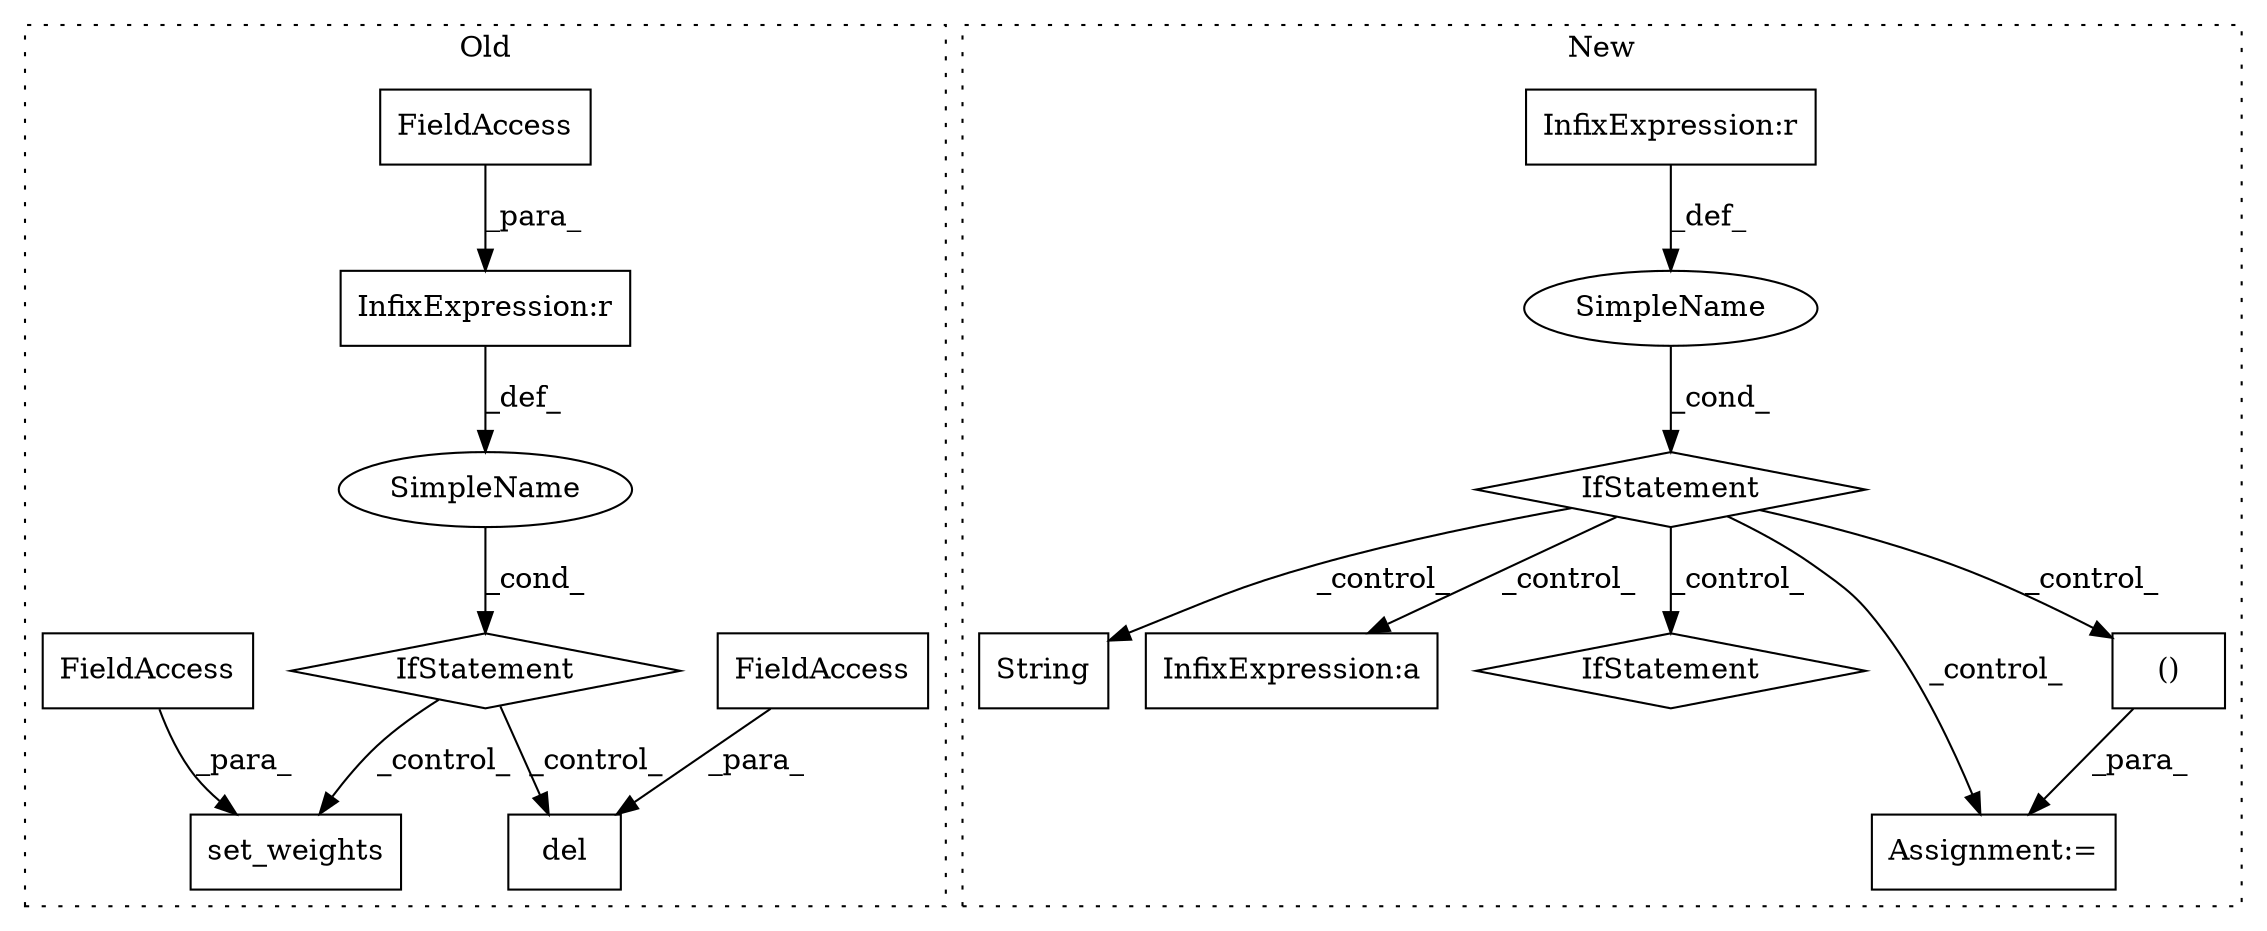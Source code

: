 digraph G {
subgraph cluster0 {
1 [label="set_weights" a="32" s="8470,8502" l="12,1" shape="box"];
7 [label="SimpleName" a="42" s="" l="" shape="ellipse"];
8 [label="del" a="32" s="8511,8535" l="4,1" shape="box"];
9 [label="FieldAccess" a="22" s="8482" l="20" shape="box"];
10 [label="FieldAccess" a="22" s="8515" l="20" shape="box"];
11 [label="IfStatement" a="25" s="8423,8455" l="4,2" shape="diamond"];
12 [label="InfixExpression:r" a="27" s="8447" l="4" shape="box"];
13 [label="FieldAccess" a="22" s="8427" l="20" shape="box"];
label = "Old";
style="dotted";
}
subgraph cluster1 {
2 [label="String" a="32" s="13652,13670" l="7,1" shape="box"];
3 [label="IfStatement" a="25" s="13529,13553" l="4,2" shape="diamond"];
4 [label="InfixExpression:a" a="27" s="14230" l="3" shape="box"];
5 [label="SimpleName" a="42" s="" l="" shape="ellipse"];
6 [label="InfixExpression:r" a="27" s="13549" l="3" shape="box"];
14 [label="IfStatement" a="25" s="13684,13724" l="4,2" shape="diamond"];
15 [label="Assignment:=" a="7" s="14032" l="6" shape="box"];
16 [label="()" a="106" s="14038" l="107" shape="box"];
label = "New";
style="dotted";
}
3 -> 14 [label="_control_"];
3 -> 2 [label="_control_"];
3 -> 16 [label="_control_"];
3 -> 15 [label="_control_"];
3 -> 4 [label="_control_"];
5 -> 3 [label="_cond_"];
6 -> 5 [label="_def_"];
7 -> 11 [label="_cond_"];
9 -> 1 [label="_para_"];
10 -> 8 [label="_para_"];
11 -> 1 [label="_control_"];
11 -> 8 [label="_control_"];
12 -> 7 [label="_def_"];
13 -> 12 [label="_para_"];
16 -> 15 [label="_para_"];
}